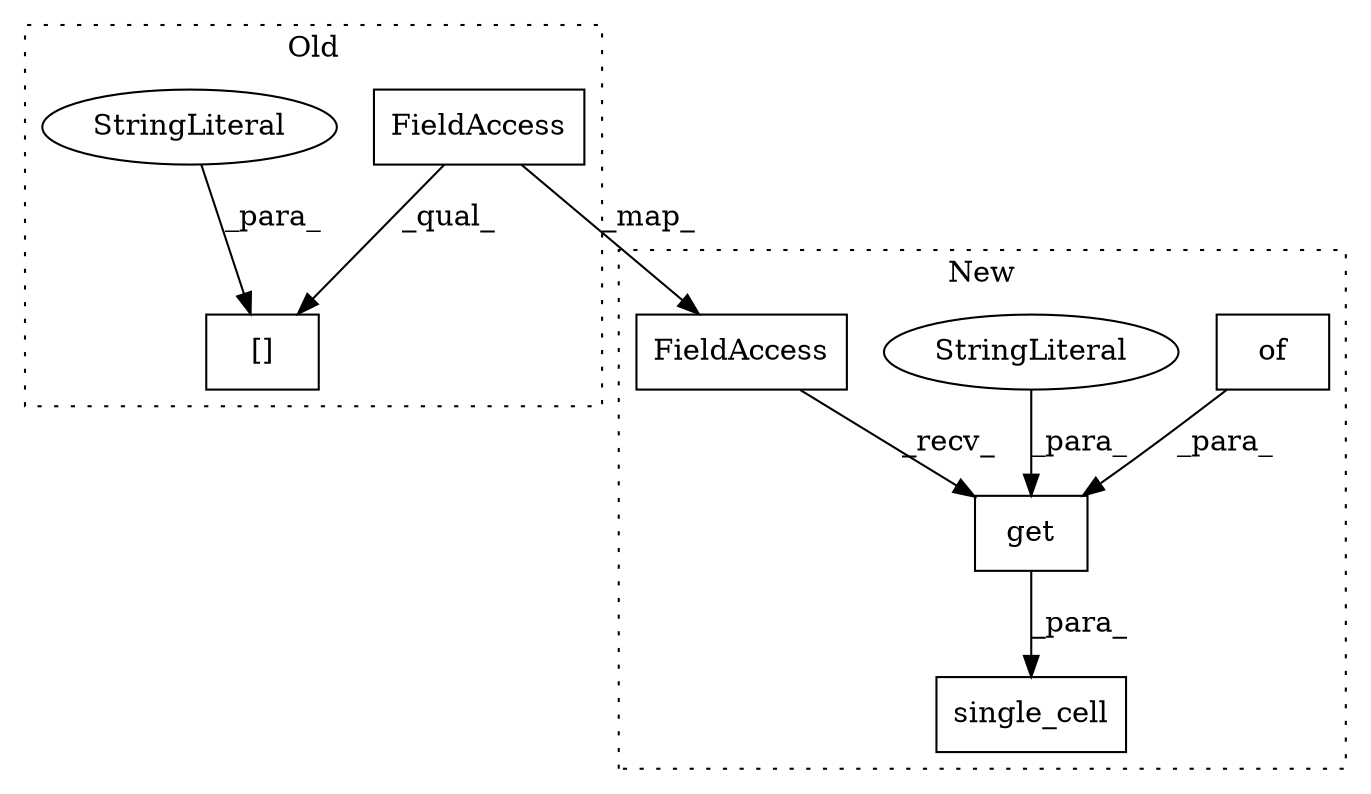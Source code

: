digraph G {
subgraph cluster0 {
1 [label="[]" a="2" s="10648,10676" l="12,1" shape="box"];
3 [label="StringLiteral" a="45" s="10660" l="16" shape="ellipse"];
7 [label="FieldAccess" a="22" s="10648" l="11" shape="box"];
label = "Old";
style="dotted";
}
subgraph cluster1 {
2 [label="single_cell" a="32" s="10404,10604" l="12,1" shape="box"];
4 [label="of" a="32" s="10480" l="4" shape="box"];
5 [label="get" a="32" s="10453,10484" l="4,1" shape="box"];
6 [label="StringLiteral" a="45" s="10457" l="18" shape="ellipse"];
8 [label="FieldAccess" a="22" s="10441" l="11" shape="box"];
label = "New";
style="dotted";
}
3 -> 1 [label="_para_"];
4 -> 5 [label="_para_"];
5 -> 2 [label="_para_"];
6 -> 5 [label="_para_"];
7 -> 8 [label="_map_"];
7 -> 1 [label="_qual_"];
8 -> 5 [label="_recv_"];
}